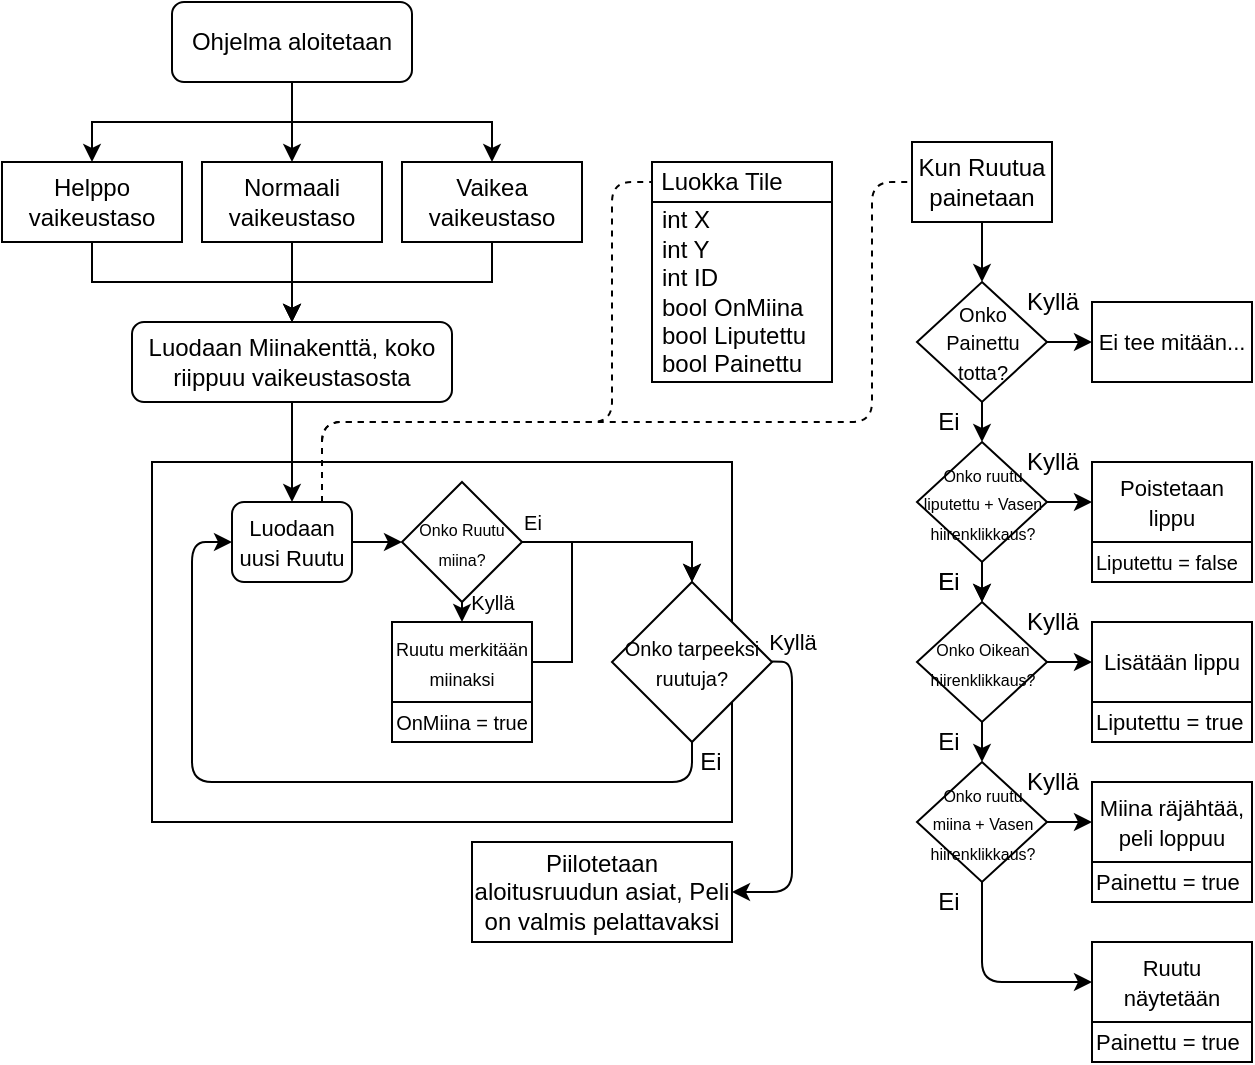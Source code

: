 <mxfile version="13.7.3" type="github">
  <diagram id="C5RBs43oDa-KdzZeNtuy" name="Page-1">
    <mxGraphModel dx="1038" dy="580" grid="1" gridSize="10" guides="1" tooltips="1" connect="1" arrows="1" fold="1" page="1" pageScale="1" pageWidth="1169" pageHeight="827" math="0" shadow="0">
      <root>
        <mxCell id="WIyWlLk6GJQsqaUBKTNV-0" />
        <mxCell id="WIyWlLk6GJQsqaUBKTNV-1" parent="WIyWlLk6GJQsqaUBKTNV-0" />
        <mxCell id="JN4EOCAk6Tm8TQnRhCR9-20" style="edgeStyle=orthogonalEdgeStyle;rounded=0;orthogonalLoop=1;jettySize=auto;html=1;entryX=0.5;entryY=0;entryDx=0;entryDy=0;" parent="WIyWlLk6GJQsqaUBKTNV-1" source="WIyWlLk6GJQsqaUBKTNV-3" target="JN4EOCAk6Tm8TQnRhCR9-1" edge="1">
          <mxGeometry relative="1" as="geometry" />
        </mxCell>
        <mxCell id="JN4EOCAk6Tm8TQnRhCR9-21" style="edgeStyle=orthogonalEdgeStyle;rounded=0;orthogonalLoop=1;jettySize=auto;html=1;entryX=0.5;entryY=0;entryDx=0;entryDy=0;" parent="WIyWlLk6GJQsqaUBKTNV-1" source="WIyWlLk6GJQsqaUBKTNV-3" target="JN4EOCAk6Tm8TQnRhCR9-2" edge="1">
          <mxGeometry relative="1" as="geometry" />
        </mxCell>
        <mxCell id="JN4EOCAk6Tm8TQnRhCR9-22" style="edgeStyle=orthogonalEdgeStyle;rounded=0;orthogonalLoop=1;jettySize=auto;html=1;" parent="WIyWlLk6GJQsqaUBKTNV-1" source="WIyWlLk6GJQsqaUBKTNV-3" target="JN4EOCAk6Tm8TQnRhCR9-3" edge="1">
          <mxGeometry relative="1" as="geometry" />
        </mxCell>
        <mxCell id="WIyWlLk6GJQsqaUBKTNV-3" value="Ohjelma aloitetaan" style="rounded=1;whiteSpace=wrap;html=1;fontSize=12;glass=0;strokeWidth=1;shadow=0;" parent="WIyWlLk6GJQsqaUBKTNV-1" vertex="1">
          <mxGeometry x="125" y="40" width="120" height="40" as="geometry" />
        </mxCell>
        <mxCell id="JN4EOCAk6Tm8TQnRhCR9-16" style="edgeStyle=orthogonalEdgeStyle;rounded=0;orthogonalLoop=1;jettySize=auto;html=1;entryX=0.5;entryY=0;entryDx=0;entryDy=0;" parent="WIyWlLk6GJQsqaUBKTNV-1" source="JN4EOCAk6Tm8TQnRhCR9-1" target="JN4EOCAk6Tm8TQnRhCR9-12" edge="1">
          <mxGeometry relative="1" as="geometry" />
        </mxCell>
        <mxCell id="JN4EOCAk6Tm8TQnRhCR9-1" value="Helppo vaikeustaso" style="rounded=0;whiteSpace=wrap;html=1;" parent="WIyWlLk6GJQsqaUBKTNV-1" vertex="1">
          <mxGeometry x="40" y="120" width="90" height="40" as="geometry" />
        </mxCell>
        <mxCell id="JN4EOCAk6Tm8TQnRhCR9-18" style="edgeStyle=orthogonalEdgeStyle;rounded=0;orthogonalLoop=1;jettySize=auto;html=1;entryX=0.5;entryY=0;entryDx=0;entryDy=0;" parent="WIyWlLk6GJQsqaUBKTNV-1" source="JN4EOCAk6Tm8TQnRhCR9-2" target="JN4EOCAk6Tm8TQnRhCR9-12" edge="1">
          <mxGeometry relative="1" as="geometry" />
        </mxCell>
        <mxCell id="JN4EOCAk6Tm8TQnRhCR9-2" value="Normaali vaikeustaso" style="rounded=0;whiteSpace=wrap;html=1;" parent="WIyWlLk6GJQsqaUBKTNV-1" vertex="1">
          <mxGeometry x="140" y="120" width="90" height="40" as="geometry" />
        </mxCell>
        <mxCell id="JN4EOCAk6Tm8TQnRhCR9-17" style="edgeStyle=orthogonalEdgeStyle;rounded=0;orthogonalLoop=1;jettySize=auto;html=1;entryX=0.5;entryY=0;entryDx=0;entryDy=0;" parent="WIyWlLk6GJQsqaUBKTNV-1" source="JN4EOCAk6Tm8TQnRhCR9-3" target="JN4EOCAk6Tm8TQnRhCR9-12" edge="1">
          <mxGeometry relative="1" as="geometry" />
        </mxCell>
        <mxCell id="JN4EOCAk6Tm8TQnRhCR9-3" value="Vaikea vaikeustaso" style="rounded=0;whiteSpace=wrap;html=1;" parent="WIyWlLk6GJQsqaUBKTNV-1" vertex="1">
          <mxGeometry x="240" y="120" width="90" height="40" as="geometry" />
        </mxCell>
        <mxCell id="JN4EOCAk6Tm8TQnRhCR9-12" value="Luodaan Miinakenttä, koko riippuu vaikeustasosta" style="rounded=1;whiteSpace=wrap;html=1;" parent="WIyWlLk6GJQsqaUBKTNV-1" vertex="1">
          <mxGeometry x="105" y="200" width="160" height="40" as="geometry" />
        </mxCell>
        <mxCell id="-wHDBh-qw7KA9-OEwu88-0" value="" style="rounded=0;whiteSpace=wrap;html=1;" vertex="1" parent="WIyWlLk6GJQsqaUBKTNV-1">
          <mxGeometry x="115" y="270" width="290" height="180" as="geometry" />
        </mxCell>
        <mxCell id="-wHDBh-qw7KA9-OEwu88-3" style="edgeStyle=orthogonalEdgeStyle;rounded=0;orthogonalLoop=1;jettySize=auto;html=1;entryX=0;entryY=0.5;entryDx=0;entryDy=0;" edge="1" parent="WIyWlLk6GJQsqaUBKTNV-1" source="-wHDBh-qw7KA9-OEwu88-2" target="-wHDBh-qw7KA9-OEwu88-19">
          <mxGeometry relative="1" as="geometry">
            <mxPoint x="240" y="310" as="targetPoint" />
          </mxGeometry>
        </mxCell>
        <mxCell id="-wHDBh-qw7KA9-OEwu88-2" value="&lt;font style=&quot;font-size: 11px&quot;&gt;Luodaan uusi Ruutu&lt;/font&gt;" style="rounded=1;whiteSpace=wrap;html=1;" vertex="1" parent="WIyWlLk6GJQsqaUBKTNV-1">
          <mxGeometry x="155" y="290" width="60" height="40" as="geometry" />
        </mxCell>
        <mxCell id="JN4EOCAk6Tm8TQnRhCR9-24" value="" style="edgeStyle=orthogonalEdgeStyle;rounded=0;orthogonalLoop=1;jettySize=auto;html=1;entryX=0.5;entryY=0;entryDx=0;entryDy=0;" parent="WIyWlLk6GJQsqaUBKTNV-1" source="JN4EOCAk6Tm8TQnRhCR9-12" target="-wHDBh-qw7KA9-OEwu88-2" edge="1">
          <mxGeometry relative="1" as="geometry">
            <mxPoint x="185.0" y="280" as="targetPoint" />
            <Array as="points" />
          </mxGeometry>
        </mxCell>
        <mxCell id="-wHDBh-qw7KA9-OEwu88-9" style="edgeStyle=orthogonalEdgeStyle;rounded=0;orthogonalLoop=1;jettySize=auto;html=1;entryX=0.5;entryY=0;entryDx=0;entryDy=0;exitX=1;exitY=0.5;exitDx=0;exitDy=0;" edge="1" parent="WIyWlLk6GJQsqaUBKTNV-1" source="-wHDBh-qw7KA9-OEwu88-19" target="-wHDBh-qw7KA9-OEwu88-5">
          <mxGeometry relative="1" as="geometry">
            <mxPoint x="305" y="310.0" as="sourcePoint" />
            <Array as="points">
              <mxPoint x="385" y="310" />
            </Array>
          </mxGeometry>
        </mxCell>
        <mxCell id="-wHDBh-qw7KA9-OEwu88-5" value="&lt;font style=&quot;font-size: 10px&quot;&gt;Onko tarpeeksi ruutuja?&lt;/font&gt;" style="rhombus;whiteSpace=wrap;html=1;" vertex="1" parent="WIyWlLk6GJQsqaUBKTNV-1">
          <mxGeometry x="345" y="330" width="80" height="80" as="geometry" />
        </mxCell>
        <mxCell id="-wHDBh-qw7KA9-OEwu88-10" value="" style="endArrow=classic;html=1;entryX=1;entryY=0.5;entryDx=0;entryDy=0;" edge="1" parent="WIyWlLk6GJQsqaUBKTNV-1" target="-wHDBh-qw7KA9-OEwu88-29">
          <mxGeometry relative="1" as="geometry">
            <mxPoint x="425" y="369.76" as="sourcePoint" />
            <mxPoint x="445" y="420" as="targetPoint" />
            <Array as="points">
              <mxPoint x="435" y="370" />
              <mxPoint x="435" y="485" />
            </Array>
          </mxGeometry>
        </mxCell>
        <mxCell id="-wHDBh-qw7KA9-OEwu88-11" value="Kyllä" style="edgeLabel;resizable=0;html=1;align=center;verticalAlign=middle;" connectable="0" vertex="1" parent="-wHDBh-qw7KA9-OEwu88-10">
          <mxGeometry relative="1" as="geometry">
            <mxPoint y="-77.6" as="offset" />
          </mxGeometry>
        </mxCell>
        <mxCell id="-wHDBh-qw7KA9-OEwu88-19" value="&lt;font style=&quot;font-size: 8px&quot;&gt;Onko Ruutu miina?&lt;/font&gt;" style="rhombus;whiteSpace=wrap;html=1;" vertex="1" parent="WIyWlLk6GJQsqaUBKTNV-1">
          <mxGeometry x="240" y="280" width="60" height="60" as="geometry" />
        </mxCell>
        <mxCell id="-wHDBh-qw7KA9-OEwu88-21" value="" style="endArrow=classic;html=1;exitX=0.5;exitY=1;exitDx=0;exitDy=0;entryX=0.5;entryY=0;entryDx=0;entryDy=0;" edge="1" parent="WIyWlLk6GJQsqaUBKTNV-1" source="-wHDBh-qw7KA9-OEwu88-19" target="-wHDBh-qw7KA9-OEwu88-22">
          <mxGeometry width="50" height="50" relative="1" as="geometry">
            <mxPoint x="315" y="370" as="sourcePoint" />
            <mxPoint x="435" y="310" as="targetPoint" />
          </mxGeometry>
        </mxCell>
        <mxCell id="-wHDBh-qw7KA9-OEwu88-23" style="edgeStyle=orthogonalEdgeStyle;rounded=0;orthogonalLoop=1;jettySize=auto;html=1;entryX=0.5;entryY=0;entryDx=0;entryDy=0;" edge="1" parent="WIyWlLk6GJQsqaUBKTNV-1" source="-wHDBh-qw7KA9-OEwu88-22" target="-wHDBh-qw7KA9-OEwu88-5">
          <mxGeometry relative="1" as="geometry" />
        </mxCell>
        <mxCell id="-wHDBh-qw7KA9-OEwu88-22" value="&lt;font style=&quot;font-size: 9px&quot;&gt;Ruutu merkitään miinaksi&lt;/font&gt;" style="rounded=0;whiteSpace=wrap;html=1;" vertex="1" parent="WIyWlLk6GJQsqaUBKTNV-1">
          <mxGeometry x="235" y="350" width="70" height="40" as="geometry" />
        </mxCell>
        <mxCell id="-wHDBh-qw7KA9-OEwu88-24" value="&lt;font style=&quot;font-size: 10px&quot;&gt;Kyllä&lt;/font&gt;" style="text;html=1;align=center;verticalAlign=middle;resizable=0;points=[];autosize=1;" vertex="1" parent="WIyWlLk6GJQsqaUBKTNV-1">
          <mxGeometry x="265" y="330" width="40" height="20" as="geometry" />
        </mxCell>
        <mxCell id="-wHDBh-qw7KA9-OEwu88-25" value="&lt;font style=&quot;font-size: 10px&quot;&gt;Ei&lt;/font&gt;" style="text;html=1;align=center;verticalAlign=middle;resizable=0;points=[];autosize=1;" vertex="1" parent="WIyWlLk6GJQsqaUBKTNV-1">
          <mxGeometry x="295" y="290" width="20" height="20" as="geometry" />
        </mxCell>
        <mxCell id="-wHDBh-qw7KA9-OEwu88-26" value="" style="endArrow=classic;html=1;exitX=0.5;exitY=1;exitDx=0;exitDy=0;entryX=0;entryY=0.5;entryDx=0;entryDy=0;" edge="1" parent="WIyWlLk6GJQsqaUBKTNV-1" source="-wHDBh-qw7KA9-OEwu88-5" target="-wHDBh-qw7KA9-OEwu88-2">
          <mxGeometry width="50" height="50" relative="1" as="geometry">
            <mxPoint x="365" y="390" as="sourcePoint" />
            <mxPoint x="43.897" y="310" as="targetPoint" />
            <Array as="points">
              <mxPoint x="385" y="430" />
              <mxPoint x="135" y="430" />
              <mxPoint x="135" y="310" />
            </Array>
          </mxGeometry>
        </mxCell>
        <mxCell id="-wHDBh-qw7KA9-OEwu88-28" value="Ei" style="text;html=1;align=center;verticalAlign=middle;resizable=0;points=[];autosize=1;" vertex="1" parent="WIyWlLk6GJQsqaUBKTNV-1">
          <mxGeometry x="379" y="410" width="30" height="20" as="geometry" />
        </mxCell>
        <mxCell id="-wHDBh-qw7KA9-OEwu88-29" value="Piilotetaan aloitusruudun asiat, Peli on valmis pelattavaksi" style="rounded=0;whiteSpace=wrap;html=1;" vertex="1" parent="WIyWlLk6GJQsqaUBKTNV-1">
          <mxGeometry x="275" y="460" width="130" height="50" as="geometry" />
        </mxCell>
        <mxCell id="-wHDBh-qw7KA9-OEwu88-31" value="" style="endArrow=none;dashed=1;html=1;exitX=0.75;exitY=0;exitDx=0;exitDy=0;" edge="1" parent="WIyWlLk6GJQsqaUBKTNV-1" source="-wHDBh-qw7KA9-OEwu88-2">
          <mxGeometry width="50" height="50" relative="1" as="geometry">
            <mxPoint x="305" y="300" as="sourcePoint" />
            <mxPoint x="365" y="130" as="targetPoint" />
            <Array as="points">
              <mxPoint x="200" y="250" />
              <mxPoint x="345" y="250" />
              <mxPoint x="345" y="130" />
            </Array>
          </mxGeometry>
        </mxCell>
        <mxCell id="-wHDBh-qw7KA9-OEwu88-33" value="" style="shape=internalStorage;whiteSpace=wrap;html=1;backgroundOutline=1;dx=0;dy=20;" vertex="1" parent="WIyWlLk6GJQsqaUBKTNV-1">
          <mxGeometry x="365" y="120" width="90" height="110" as="geometry" />
        </mxCell>
        <mxCell id="-wHDBh-qw7KA9-OEwu88-34" value="Luokka Tile" style="text;html=1;strokeColor=none;fillColor=none;align=center;verticalAlign=middle;whiteSpace=wrap;rounded=0;" vertex="1" parent="WIyWlLk6GJQsqaUBKTNV-1">
          <mxGeometry x="365" y="120" width="70" height="20" as="geometry" />
        </mxCell>
        <mxCell id="-wHDBh-qw7KA9-OEwu88-35" value="int X&lt;br&gt;int Y&lt;br&gt;int ID&lt;br&gt;bool OnMiina&lt;br&gt;bool Liputettu&lt;br&gt;bool Painettu" style="text;html=1;strokeColor=none;fillColor=none;align=left;verticalAlign=middle;whiteSpace=wrap;rounded=0;spacingLeft=3;" vertex="1" parent="WIyWlLk6GJQsqaUBKTNV-1">
          <mxGeometry x="365" y="140" width="90" height="90" as="geometry" />
        </mxCell>
        <mxCell id="-wHDBh-qw7KA9-OEwu88-36" value="" style="endArrow=none;dashed=1;html=1;exitX=0.75;exitY=0;exitDx=0;exitDy=0;" edge="1" parent="WIyWlLk6GJQsqaUBKTNV-1">
          <mxGeometry width="50" height="50" relative="1" as="geometry">
            <mxPoint x="200.0" y="290" as="sourcePoint" />
            <mxPoint x="495" y="130" as="targetPoint" />
            <Array as="points">
              <mxPoint x="200" y="250" />
              <mxPoint x="475" y="250" />
              <mxPoint x="475" y="130" />
            </Array>
          </mxGeometry>
        </mxCell>
        <mxCell id="-wHDBh-qw7KA9-OEwu88-42" value="" style="edgeStyle=orthogonalEdgeStyle;rounded=0;orthogonalLoop=1;jettySize=auto;html=1;entryX=0.5;entryY=0;entryDx=0;entryDy=0;" edge="1" parent="WIyWlLk6GJQsqaUBKTNV-1" source="-wHDBh-qw7KA9-OEwu88-40" target="-wHDBh-qw7KA9-OEwu88-43">
          <mxGeometry relative="1" as="geometry">
            <mxPoint x="530" y="180" as="targetPoint" />
            <Array as="points" />
          </mxGeometry>
        </mxCell>
        <mxCell id="-wHDBh-qw7KA9-OEwu88-40" value="Kun Ruutua painetaan" style="rounded=0;whiteSpace=wrap;html=1;align=center;" vertex="1" parent="WIyWlLk6GJQsqaUBKTNV-1">
          <mxGeometry x="495" y="110" width="70" height="40" as="geometry" />
        </mxCell>
        <mxCell id="-wHDBh-qw7KA9-OEwu88-53" value="" style="edgeStyle=orthogonalEdgeStyle;rounded=0;orthogonalLoop=1;jettySize=auto;html=1;" edge="1" parent="WIyWlLk6GJQsqaUBKTNV-1" source="-wHDBh-qw7KA9-OEwu88-43" target="-wHDBh-qw7KA9-OEwu88-52">
          <mxGeometry relative="1" as="geometry" />
        </mxCell>
        <mxCell id="-wHDBh-qw7KA9-OEwu88-43" value="&lt;font style=&quot;font-size: 10px&quot;&gt;Onko Painettu totta?&lt;/font&gt;" style="rhombus;whiteSpace=wrap;html=1;align=center;" vertex="1" parent="WIyWlLk6GJQsqaUBKTNV-1">
          <mxGeometry x="497.5" y="180" width="65" height="60" as="geometry" />
        </mxCell>
        <mxCell id="-wHDBh-qw7KA9-OEwu88-55" style="edgeStyle=orthogonalEdgeStyle;rounded=0;orthogonalLoop=1;jettySize=auto;html=1;entryX=0;entryY=0.5;entryDx=0;entryDy=0;" edge="1" parent="WIyWlLk6GJQsqaUBKTNV-1" source="-wHDBh-qw7KA9-OEwu88-44" target="-wHDBh-qw7KA9-OEwu88-54">
          <mxGeometry relative="1" as="geometry" />
        </mxCell>
        <mxCell id="-wHDBh-qw7KA9-OEwu88-44" value="&lt;font style=&quot;font-size: 8px&quot;&gt;Onko ruutu liputettu + Vasen hiirenklikkaus?&lt;/font&gt;" style="rhombus;whiteSpace=wrap;html=1;align=center;" vertex="1" parent="WIyWlLk6GJQsqaUBKTNV-1">
          <mxGeometry x="497.5" y="260" width="65" height="60" as="geometry" />
        </mxCell>
        <mxCell id="-wHDBh-qw7KA9-OEwu88-45" value="" style="endArrow=classic;html=1;exitX=0.5;exitY=1;exitDx=0;exitDy=0;" edge="1" parent="WIyWlLk6GJQsqaUBKTNV-1" source="-wHDBh-qw7KA9-OEwu88-43">
          <mxGeometry width="50" height="50" relative="1" as="geometry">
            <mxPoint x="545" y="280" as="sourcePoint" />
            <mxPoint x="530" y="260" as="targetPoint" />
            <Array as="points">
              <mxPoint x="530" y="260" />
              <mxPoint x="530" y="250" />
            </Array>
          </mxGeometry>
        </mxCell>
        <mxCell id="-wHDBh-qw7KA9-OEwu88-46" value="Ei" style="text;html=1;align=center;verticalAlign=middle;resizable=0;points=[];autosize=1;" vertex="1" parent="WIyWlLk6GJQsqaUBKTNV-1">
          <mxGeometry x="497.5" y="240" width="30" height="20" as="geometry" />
        </mxCell>
        <mxCell id="-wHDBh-qw7KA9-OEwu88-50" value="" style="endArrow=classic;html=1;exitX=0.5;exitY=1;exitDx=0;exitDy=0;" edge="1" parent="WIyWlLk6GJQsqaUBKTNV-1">
          <mxGeometry width="50" height="50" relative="1" as="geometry">
            <mxPoint x="530" y="320" as="sourcePoint" />
            <mxPoint x="530" y="340" as="targetPoint" />
            <Array as="points">
              <mxPoint x="530" y="340" />
              <mxPoint x="530" y="330" />
            </Array>
          </mxGeometry>
        </mxCell>
        <mxCell id="-wHDBh-qw7KA9-OEwu88-51" value="Ei" style="text;html=1;align=center;verticalAlign=middle;resizable=0;points=[];autosize=1;" vertex="1" parent="WIyWlLk6GJQsqaUBKTNV-1">
          <mxGeometry x="497.5" y="320" width="30" height="20" as="geometry" />
        </mxCell>
        <mxCell id="-wHDBh-qw7KA9-OEwu88-52" value="&lt;span style=&quot;font-size: 11px&quot;&gt;Ei tee mitään...&lt;/span&gt;" style="whiteSpace=wrap;html=1;" vertex="1" parent="WIyWlLk6GJQsqaUBKTNV-1">
          <mxGeometry x="585" y="190" width="80" height="40" as="geometry" />
        </mxCell>
        <mxCell id="-wHDBh-qw7KA9-OEwu88-54" value="&lt;span style=&quot;font-size: 11px&quot;&gt;Poistetaan lippu&lt;/span&gt;" style="whiteSpace=wrap;html=1;" vertex="1" parent="WIyWlLk6GJQsqaUBKTNV-1">
          <mxGeometry x="585" y="270" width="80" height="40" as="geometry" />
        </mxCell>
        <mxCell id="-wHDBh-qw7KA9-OEwu88-56" value="Kyllä" style="text;html=1;align=center;verticalAlign=middle;resizable=0;points=[];autosize=1;" vertex="1" parent="WIyWlLk6GJQsqaUBKTNV-1">
          <mxGeometry x="545" y="180" width="40" height="20" as="geometry" />
        </mxCell>
        <mxCell id="-wHDBh-qw7KA9-OEwu88-57" value="Kyllä" style="text;html=1;align=center;verticalAlign=middle;resizable=0;points=[];autosize=1;" vertex="1" parent="WIyWlLk6GJQsqaUBKTNV-1">
          <mxGeometry x="545" y="260" width="40" height="20" as="geometry" />
        </mxCell>
        <mxCell id="-wHDBh-qw7KA9-OEwu88-58" value="&lt;font style=&quot;font-size: 8px&quot;&gt;Onko Oikean hiirenklikkaus?&lt;/font&gt;" style="rhombus;whiteSpace=wrap;html=1;align=center;" vertex="1" parent="WIyWlLk6GJQsqaUBKTNV-1">
          <mxGeometry x="497.5" y="340" width="65" height="60" as="geometry" />
        </mxCell>
        <mxCell id="-wHDBh-qw7KA9-OEwu88-59" style="edgeStyle=orthogonalEdgeStyle;rounded=0;orthogonalLoop=1;jettySize=auto;html=1;entryX=0;entryY=0.5;entryDx=0;entryDy=0;" edge="1" parent="WIyWlLk6GJQsqaUBKTNV-1" target="-wHDBh-qw7KA9-OEwu88-60">
          <mxGeometry relative="1" as="geometry">
            <mxPoint x="562.5" y="370.0" as="sourcePoint" />
          </mxGeometry>
        </mxCell>
        <mxCell id="-wHDBh-qw7KA9-OEwu88-60" value="&lt;span style=&quot;font-size: 11px&quot;&gt;Lisätään lippu&lt;/span&gt;" style="whiteSpace=wrap;html=1;" vertex="1" parent="WIyWlLk6GJQsqaUBKTNV-1">
          <mxGeometry x="585" y="350" width="80" height="40" as="geometry" />
        </mxCell>
        <mxCell id="-wHDBh-qw7KA9-OEwu88-61" value="Kyllä" style="text;html=1;align=center;verticalAlign=middle;resizable=0;points=[];autosize=1;" vertex="1" parent="WIyWlLk6GJQsqaUBKTNV-1">
          <mxGeometry x="545" y="340" width="40" height="20" as="geometry" />
        </mxCell>
        <mxCell id="-wHDBh-qw7KA9-OEwu88-62" value="" style="endArrow=classic;html=1;exitX=0.5;exitY=1;exitDx=0;exitDy=0;" edge="1" parent="WIyWlLk6GJQsqaUBKTNV-1">
          <mxGeometry width="50" height="50" relative="1" as="geometry">
            <mxPoint x="530" y="320" as="sourcePoint" />
            <mxPoint x="530" y="340" as="targetPoint" />
            <Array as="points">
              <mxPoint x="530" y="340" />
              <mxPoint x="530" y="330" />
            </Array>
          </mxGeometry>
        </mxCell>
        <mxCell id="-wHDBh-qw7KA9-OEwu88-63" value="Ei" style="text;html=1;align=center;verticalAlign=middle;resizable=0;points=[];autosize=1;" vertex="1" parent="WIyWlLk6GJQsqaUBKTNV-1">
          <mxGeometry x="497.5" y="320" width="30" height="20" as="geometry" />
        </mxCell>
        <mxCell id="-wHDBh-qw7KA9-OEwu88-64" value="&lt;font style=&quot;font-size: 8px&quot;&gt;Onko ruutu&lt;br&gt;miina + Vasen hiirenklikkaus?&lt;/font&gt;" style="rhombus;whiteSpace=wrap;html=1;align=center;" vertex="1" parent="WIyWlLk6GJQsqaUBKTNV-1">
          <mxGeometry x="497.5" y="420" width="65" height="60" as="geometry" />
        </mxCell>
        <mxCell id="-wHDBh-qw7KA9-OEwu88-65" style="edgeStyle=orthogonalEdgeStyle;rounded=0;orthogonalLoop=1;jettySize=auto;html=1;entryX=0;entryY=0.5;entryDx=0;entryDy=0;" edge="1" parent="WIyWlLk6GJQsqaUBKTNV-1" target="-wHDBh-qw7KA9-OEwu88-66">
          <mxGeometry relative="1" as="geometry">
            <mxPoint x="562.5" y="450.0" as="sourcePoint" />
          </mxGeometry>
        </mxCell>
        <mxCell id="-wHDBh-qw7KA9-OEwu88-66" value="&lt;span style=&quot;font-size: 11px&quot;&gt;Miina räjähtää, peli loppuu&lt;/span&gt;" style="whiteSpace=wrap;html=1;" vertex="1" parent="WIyWlLk6GJQsqaUBKTNV-1">
          <mxGeometry x="585" y="430" width="80" height="40" as="geometry" />
        </mxCell>
        <mxCell id="-wHDBh-qw7KA9-OEwu88-67" value="Kyllä" style="text;html=1;align=center;verticalAlign=middle;resizable=0;points=[];autosize=1;" vertex="1" parent="WIyWlLk6GJQsqaUBKTNV-1">
          <mxGeometry x="545" y="420" width="40" height="20" as="geometry" />
        </mxCell>
        <mxCell id="-wHDBh-qw7KA9-OEwu88-68" value="" style="endArrow=classic;html=1;exitX=0.5;exitY=1;exitDx=0;exitDy=0;" edge="1" parent="WIyWlLk6GJQsqaUBKTNV-1">
          <mxGeometry width="50" height="50" relative="1" as="geometry">
            <mxPoint x="530" y="400" as="sourcePoint" />
            <mxPoint x="530" y="420" as="targetPoint" />
            <Array as="points">
              <mxPoint x="530" y="420" />
              <mxPoint x="530" y="410" />
            </Array>
          </mxGeometry>
        </mxCell>
        <mxCell id="-wHDBh-qw7KA9-OEwu88-69" value="Ei" style="text;html=1;align=center;verticalAlign=middle;resizable=0;points=[];autosize=1;" vertex="1" parent="WIyWlLk6GJQsqaUBKTNV-1">
          <mxGeometry x="497.5" y="400" width="30" height="20" as="geometry" />
        </mxCell>
        <mxCell id="-wHDBh-qw7KA9-OEwu88-70" value="" style="endArrow=classic;html=1;exitX=0.5;exitY=1;exitDx=0;exitDy=0;entryX=0;entryY=0.5;entryDx=0;entryDy=0;" edge="1" parent="WIyWlLk6GJQsqaUBKTNV-1" target="-wHDBh-qw7KA9-OEwu88-72">
          <mxGeometry width="50" height="50" relative="1" as="geometry">
            <mxPoint x="530" y="480" as="sourcePoint" />
            <mxPoint x="565" y="500" as="targetPoint" />
            <Array as="points">
              <mxPoint x="530" y="500" />
              <mxPoint x="530" y="530" />
            </Array>
          </mxGeometry>
        </mxCell>
        <mxCell id="-wHDBh-qw7KA9-OEwu88-71" value="Ei" style="text;html=1;align=center;verticalAlign=middle;resizable=0;points=[];autosize=1;" vertex="1" parent="WIyWlLk6GJQsqaUBKTNV-1">
          <mxGeometry x="497.5" y="480" width="30" height="20" as="geometry" />
        </mxCell>
        <mxCell id="-wHDBh-qw7KA9-OEwu88-72" value="&lt;span style=&quot;font-size: 11px&quot;&gt;Ruutu näytetään&lt;/span&gt;" style="whiteSpace=wrap;html=1;" vertex="1" parent="WIyWlLk6GJQsqaUBKTNV-1">
          <mxGeometry x="585" y="510" width="80" height="40" as="geometry" />
        </mxCell>
        <mxCell id="-wHDBh-qw7KA9-OEwu88-73" value="&lt;font style=&quot;font-size: 11px&quot;&gt;Liputettu = true&lt;/font&gt;" style="rounded=0;whiteSpace=wrap;html=1;align=left;" vertex="1" parent="WIyWlLk6GJQsqaUBKTNV-1">
          <mxGeometry x="585" y="390" width="80" height="20" as="geometry" />
        </mxCell>
        <mxCell id="-wHDBh-qw7KA9-OEwu88-74" value="&lt;font style=&quot;font-size: 10px&quot;&gt;Liputettu = false&lt;/font&gt;" style="rounded=0;whiteSpace=wrap;html=1;align=left;" vertex="1" parent="WIyWlLk6GJQsqaUBKTNV-1">
          <mxGeometry x="585" y="310" width="80" height="20" as="geometry" />
        </mxCell>
        <mxCell id="-wHDBh-qw7KA9-OEwu88-76" value="&lt;span style=&quot;font-size: 11px&quot;&gt;Painettu = true&lt;/span&gt;" style="rounded=0;whiteSpace=wrap;html=1;align=left;" vertex="1" parent="WIyWlLk6GJQsqaUBKTNV-1">
          <mxGeometry x="585" y="550" width="80" height="20" as="geometry" />
        </mxCell>
        <mxCell id="-wHDBh-qw7KA9-OEwu88-77" value="&lt;span style=&quot;font-size: 11px&quot;&gt;Painettu = true&lt;/span&gt;" style="rounded=0;whiteSpace=wrap;html=1;align=left;" vertex="1" parent="WIyWlLk6GJQsqaUBKTNV-1">
          <mxGeometry x="585" y="470" width="80" height="20" as="geometry" />
        </mxCell>
        <mxCell id="-wHDBh-qw7KA9-OEwu88-78" value="&lt;font style=&quot;font-size: 10px&quot;&gt;OnMiina = true&lt;/font&gt;" style="rounded=0;whiteSpace=wrap;html=1;" vertex="1" parent="WIyWlLk6GJQsqaUBKTNV-1">
          <mxGeometry x="235" y="390" width="70" height="20" as="geometry" />
        </mxCell>
      </root>
    </mxGraphModel>
  </diagram>
</mxfile>
